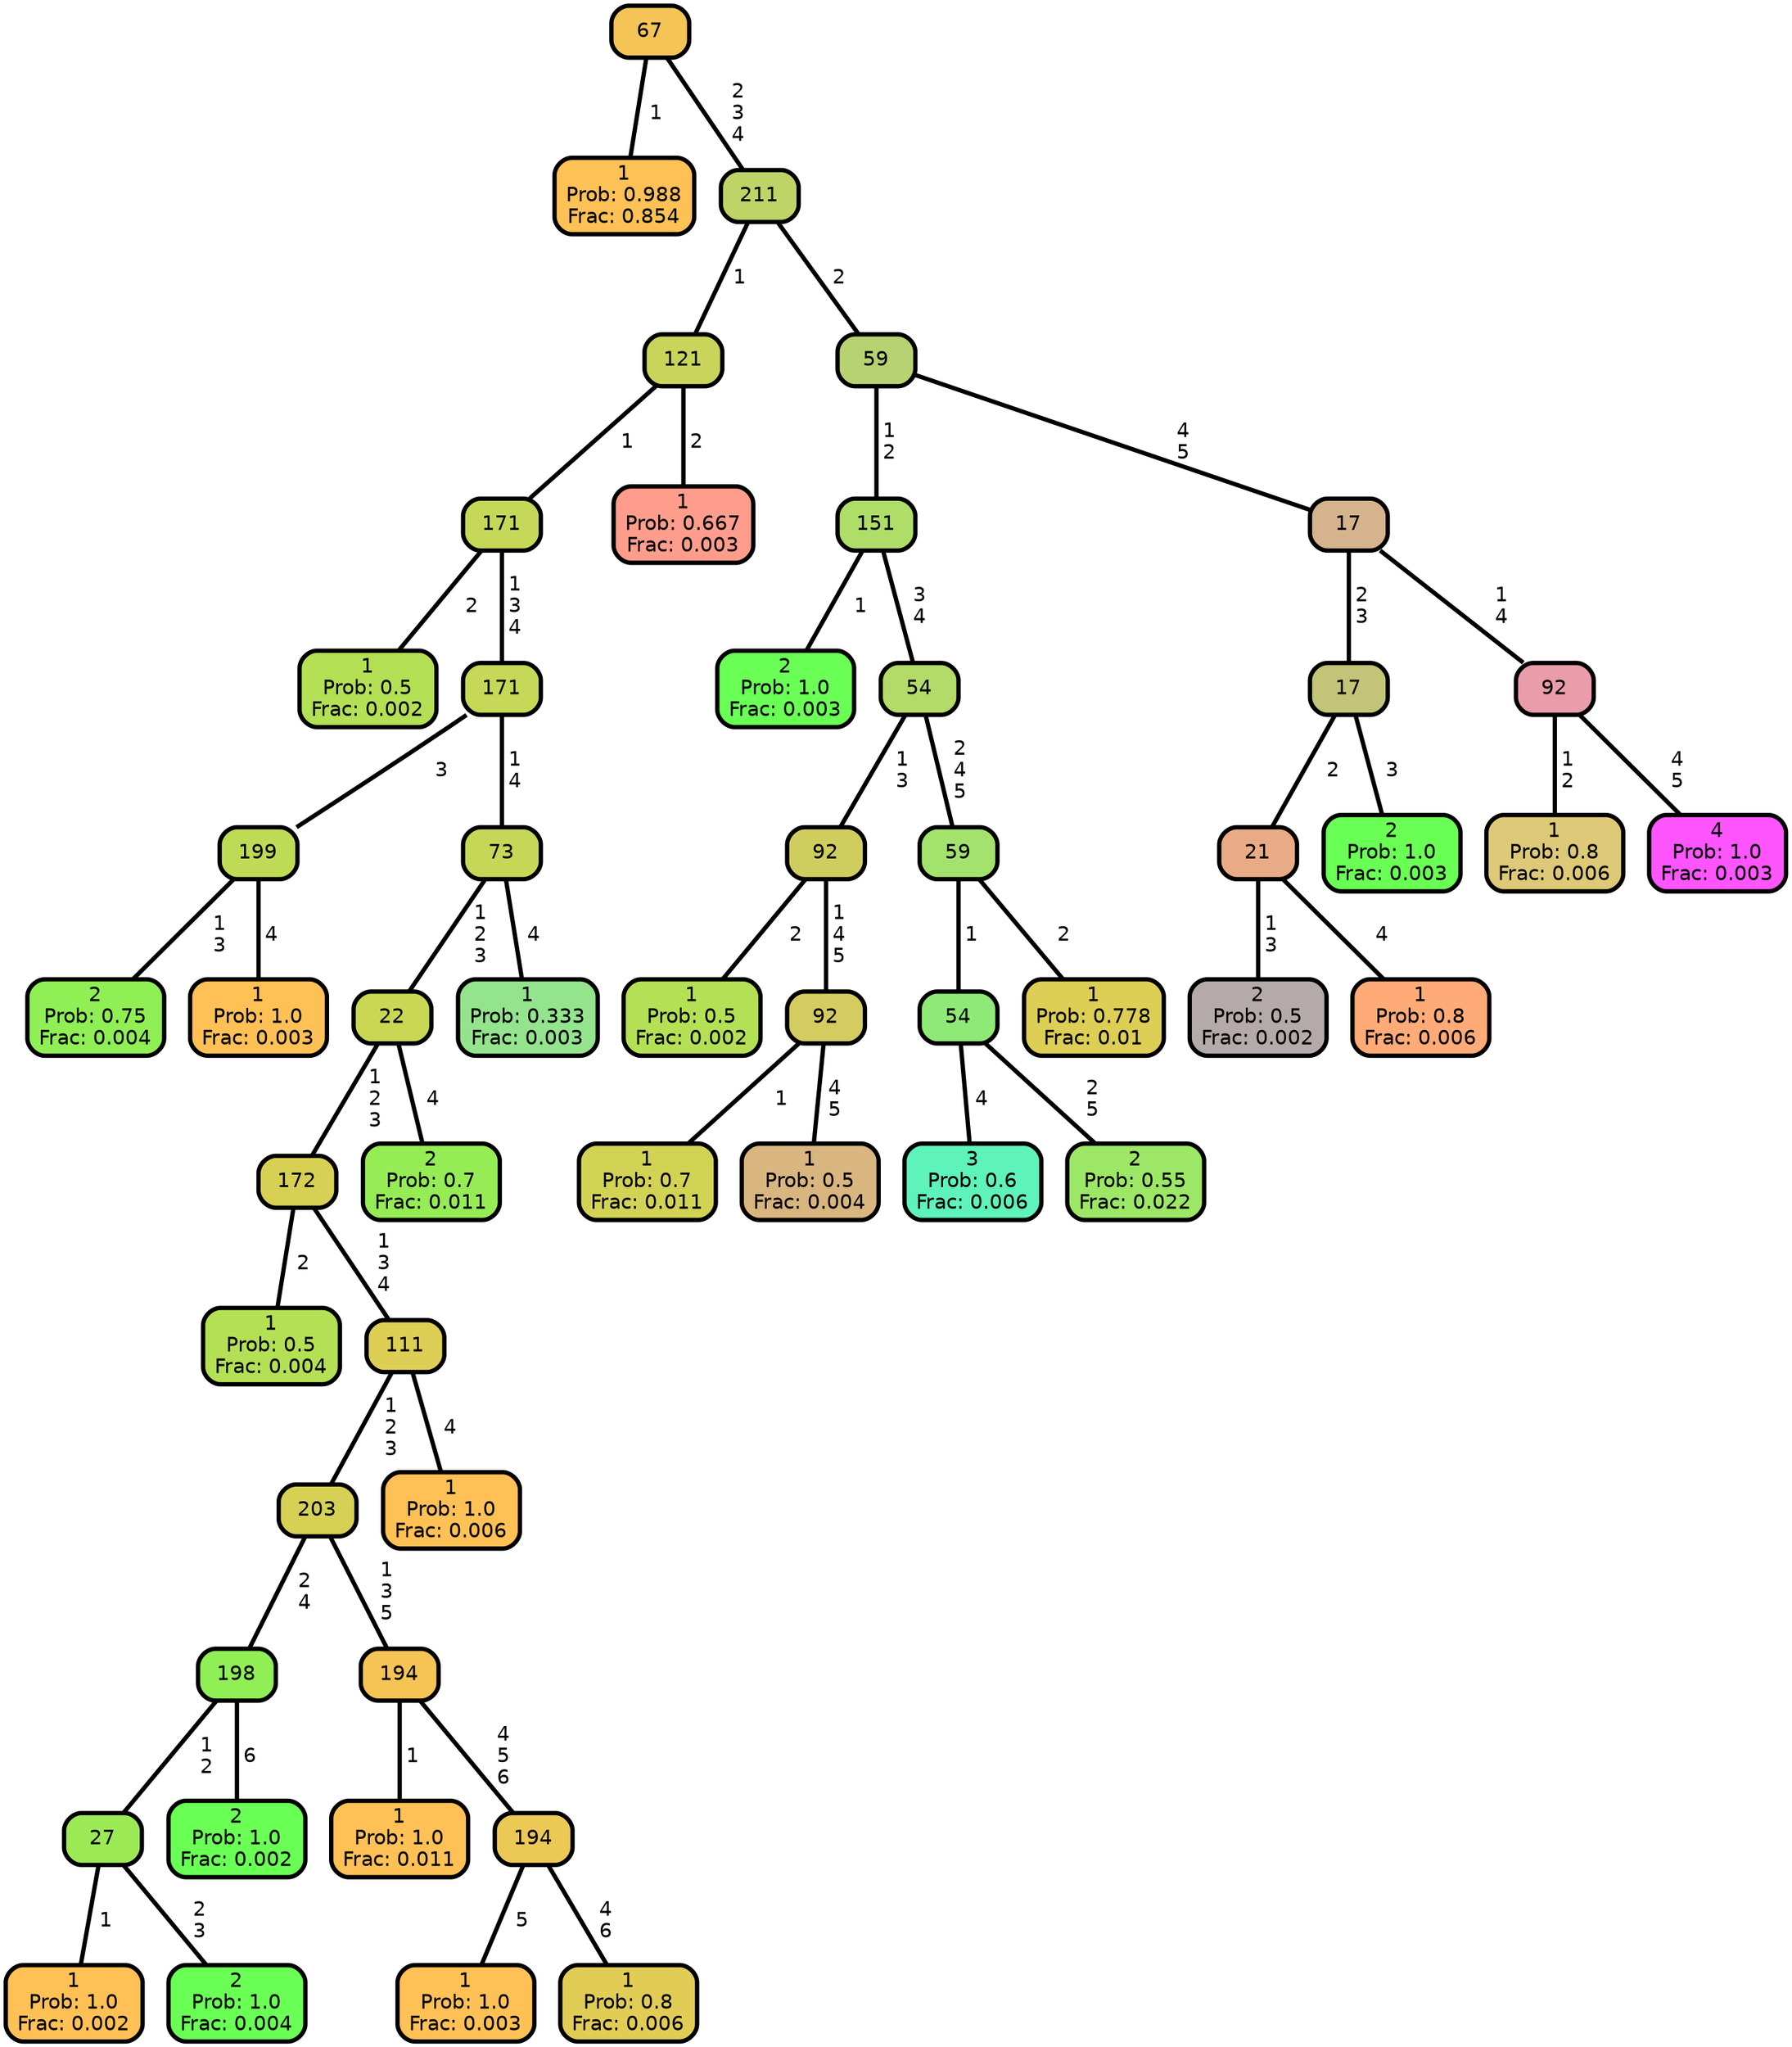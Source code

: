 graph Tree {
node [shape=box, style="filled, rounded",color="black",penwidth="3",fontcolor="black",                 fontname=helvetica] ;
graph [ranksep="0 equally", splines=straight,                 bgcolor=transparent, dpi=200] ;
edge [fontname=helvetica, color=black] ;
0 [label="1
Prob: 0.988
Frac: 0.854", fillcolor="#fdc155"] ;
1 [label="67", fillcolor="#f4c457"] ;
2 [label="1
Prob: 0.5
Frac: 0.002", fillcolor="#b4e055"] ;
3 [label="171", fillcolor="#c5d857"] ;
4 [label="2
Prob: 0.75
Frac: 0.004", fillcolor="#8fef55"] ;
5 [label="199", fillcolor="#bfdb55"] ;
6 [label="1
Prob: 1.0
Frac: 0.003", fillcolor="#ffc155"] ;
7 [label="171", fillcolor="#c5d858"] ;
8 [label="1
Prob: 0.5
Frac: 0.004", fillcolor="#b4e055"] ;
9 [label="172", fillcolor="#d8d055"] ;
10 [label="1
Prob: 1.0
Frac: 0.002", fillcolor="#ffc155"] ;
11 [label="27", fillcolor="#9bea55"] ;
12 [label="2
Prob: 1.0
Frac: 0.004", fillcolor="#6aff55"] ;
13 [label="198", fillcolor="#8fef55"] ;
14 [label="2
Prob: 1.0
Frac: 0.002", fillcolor="#6aff55"] ;
15 [label="203", fillcolor="#d6d155"] ;
16 [label="1
Prob: 1.0
Frac: 0.011", fillcolor="#ffc155"] ;
17 [label="194", fillcolor="#f6c455"] ;
18 [label="1
Prob: 1.0
Frac: 0.003", fillcolor="#ffc155"] ;
19 [label="194", fillcolor="#ecc855"] ;
20 [label="1
Prob: 0.8
Frac: 0.006", fillcolor="#e1cd55"] ;
21 [label="111", fillcolor="#ddcf55"] ;
22 [label="1
Prob: 1.0
Frac: 0.006", fillcolor="#ffc155"] ;
23 [label="22", fillcolor="#cad755"] ;
24 [label="2
Prob: 0.7
Frac: 0.011", fillcolor="#96ec55"] ;
25 [label="73", fillcolor="#c6d758"] ;
26 [label="1
Prob: 0.333
Frac: 0.003", fillcolor="#94e38d"] ;
27 [label="121", fillcolor="#c8d55a"] ;
28 [label="1
Prob: 0.667
Frac: 0.003", fillcolor="#ff9d8d"] ;
29 [label="211", fillcolor="#bfd467"] ;
30 [label="2
Prob: 1.0
Frac: 0.003", fillcolor="#6aff55"] ;
31 [label="151", fillcolor="#aedd68"] ;
32 [label="1
Prob: 0.5
Frac: 0.002", fillcolor="#b4e055"] ;
33 [label="92", fillcolor="#d0cd5f"] ;
34 [label="1
Prob: 0.7
Frac: 0.011", fillcolor="#d2d355"] ;
35 [label="92", fillcolor="#d4cb61"] ;
36 [label="1
Prob: 0.5
Frac: 0.004", fillcolor="#d9b57f"] ;
37 [label="54", fillcolor="#b2db69"] ;
38 [label="3
Prob: 0.6
Frac: 0.006", fillcolor="#5df3bb"] ;
39 [label="54", fillcolor="#8fe977"] ;
40 [label="2
Prob: 0.55
Frac: 0.022", fillcolor="#9ce766"] ;
41 [label="59", fillcolor="#a4e26e"] ;
42 [label="1
Prob: 0.778
Frac: 0.01", fillcolor="#ddce55"] ;
43 [label="59", fillcolor="#b7d371"] ;
44 [label="2
Prob: 0.5
Frac: 0.002", fillcolor="#b4aaaa"] ;
45 [label="21", fillcolor="#e9ab85"] ;
46 [label="1
Prob: 0.8
Frac: 0.006", fillcolor="#ffab77"] ;
47 [label="17", fillcolor="#c3c477"] ;
48 [label="2
Prob: 1.0
Frac: 0.003", fillcolor="#6aff55"] ;
49 [label="17", fillcolor="#d4b38d"] ;
50 [label="1
Prob: 0.8
Frac: 0.006", fillcolor="#ddc977"] ;
51 [label="92", fillcolor="#e99daa"] ;
52 [label="4
Prob: 1.0
Frac: 0.003", fillcolor="#ff55ff"] ;
1 -- 0 [label=" 1",penwidth=3] ;
1 -- 29 [label=" 2\n 3\n 4",penwidth=3] ;
3 -- 2 [label=" 2",penwidth=3] ;
3 -- 7 [label=" 1\n 3\n 4",penwidth=3] ;
5 -- 4 [label=" 1\n 3",penwidth=3] ;
5 -- 6 [label=" 4",penwidth=3] ;
7 -- 5 [label=" 3",penwidth=3] ;
7 -- 25 [label=" 1\n 4",penwidth=3] ;
9 -- 8 [label=" 2",penwidth=3] ;
9 -- 21 [label=" 1\n 3\n 4",penwidth=3] ;
11 -- 10 [label=" 1",penwidth=3] ;
11 -- 12 [label=" 2\n 3",penwidth=3] ;
13 -- 11 [label=" 1\n 2",penwidth=3] ;
13 -- 14 [label=" 6",penwidth=3] ;
15 -- 13 [label=" 2\n 4",penwidth=3] ;
15 -- 17 [label=" 1\n 3\n 5",penwidth=3] ;
17 -- 16 [label=" 1",penwidth=3] ;
17 -- 19 [label=" 4\n 5\n 6",penwidth=3] ;
19 -- 18 [label=" 5",penwidth=3] ;
19 -- 20 [label=" 4\n 6",penwidth=3] ;
21 -- 15 [label=" 1\n 2\n 3",penwidth=3] ;
21 -- 22 [label=" 4",penwidth=3] ;
23 -- 9 [label=" 1\n 2\n 3",penwidth=3] ;
23 -- 24 [label=" 4",penwidth=3] ;
25 -- 23 [label=" 1\n 2\n 3",penwidth=3] ;
25 -- 26 [label=" 4",penwidth=3] ;
27 -- 3 [label=" 1",penwidth=3] ;
27 -- 28 [label=" 2",penwidth=3] ;
29 -- 27 [label=" 1",penwidth=3] ;
29 -- 43 [label=" 2",penwidth=3] ;
31 -- 30 [label=" 1",penwidth=3] ;
31 -- 37 [label=" 3\n 4",penwidth=3] ;
33 -- 32 [label=" 2",penwidth=3] ;
33 -- 35 [label=" 1\n 4\n 5",penwidth=3] ;
35 -- 34 [label=" 1",penwidth=3] ;
35 -- 36 [label=" 4\n 5",penwidth=3] ;
37 -- 33 [label=" 1\n 3",penwidth=3] ;
37 -- 41 [label=" 2\n 4\n 5",penwidth=3] ;
39 -- 38 [label=" 4",penwidth=3] ;
39 -- 40 [label=" 2\n 5",penwidth=3] ;
41 -- 39 [label=" 1",penwidth=3] ;
41 -- 42 [label=" 2",penwidth=3] ;
43 -- 31 [label=" 1\n 2",penwidth=3] ;
43 -- 49 [label=" 4\n 5",penwidth=3] ;
45 -- 44 [label=" 1\n 3",penwidth=3] ;
45 -- 46 [label=" 4",penwidth=3] ;
47 -- 45 [label=" 2",penwidth=3] ;
47 -- 48 [label=" 3",penwidth=3] ;
49 -- 47 [label=" 2\n 3",penwidth=3] ;
49 -- 51 [label=" 1\n 4",penwidth=3] ;
51 -- 50 [label=" 1\n 2",penwidth=3] ;
51 -- 52 [label=" 4\n 5",penwidth=3] ;
{rank = same;}}